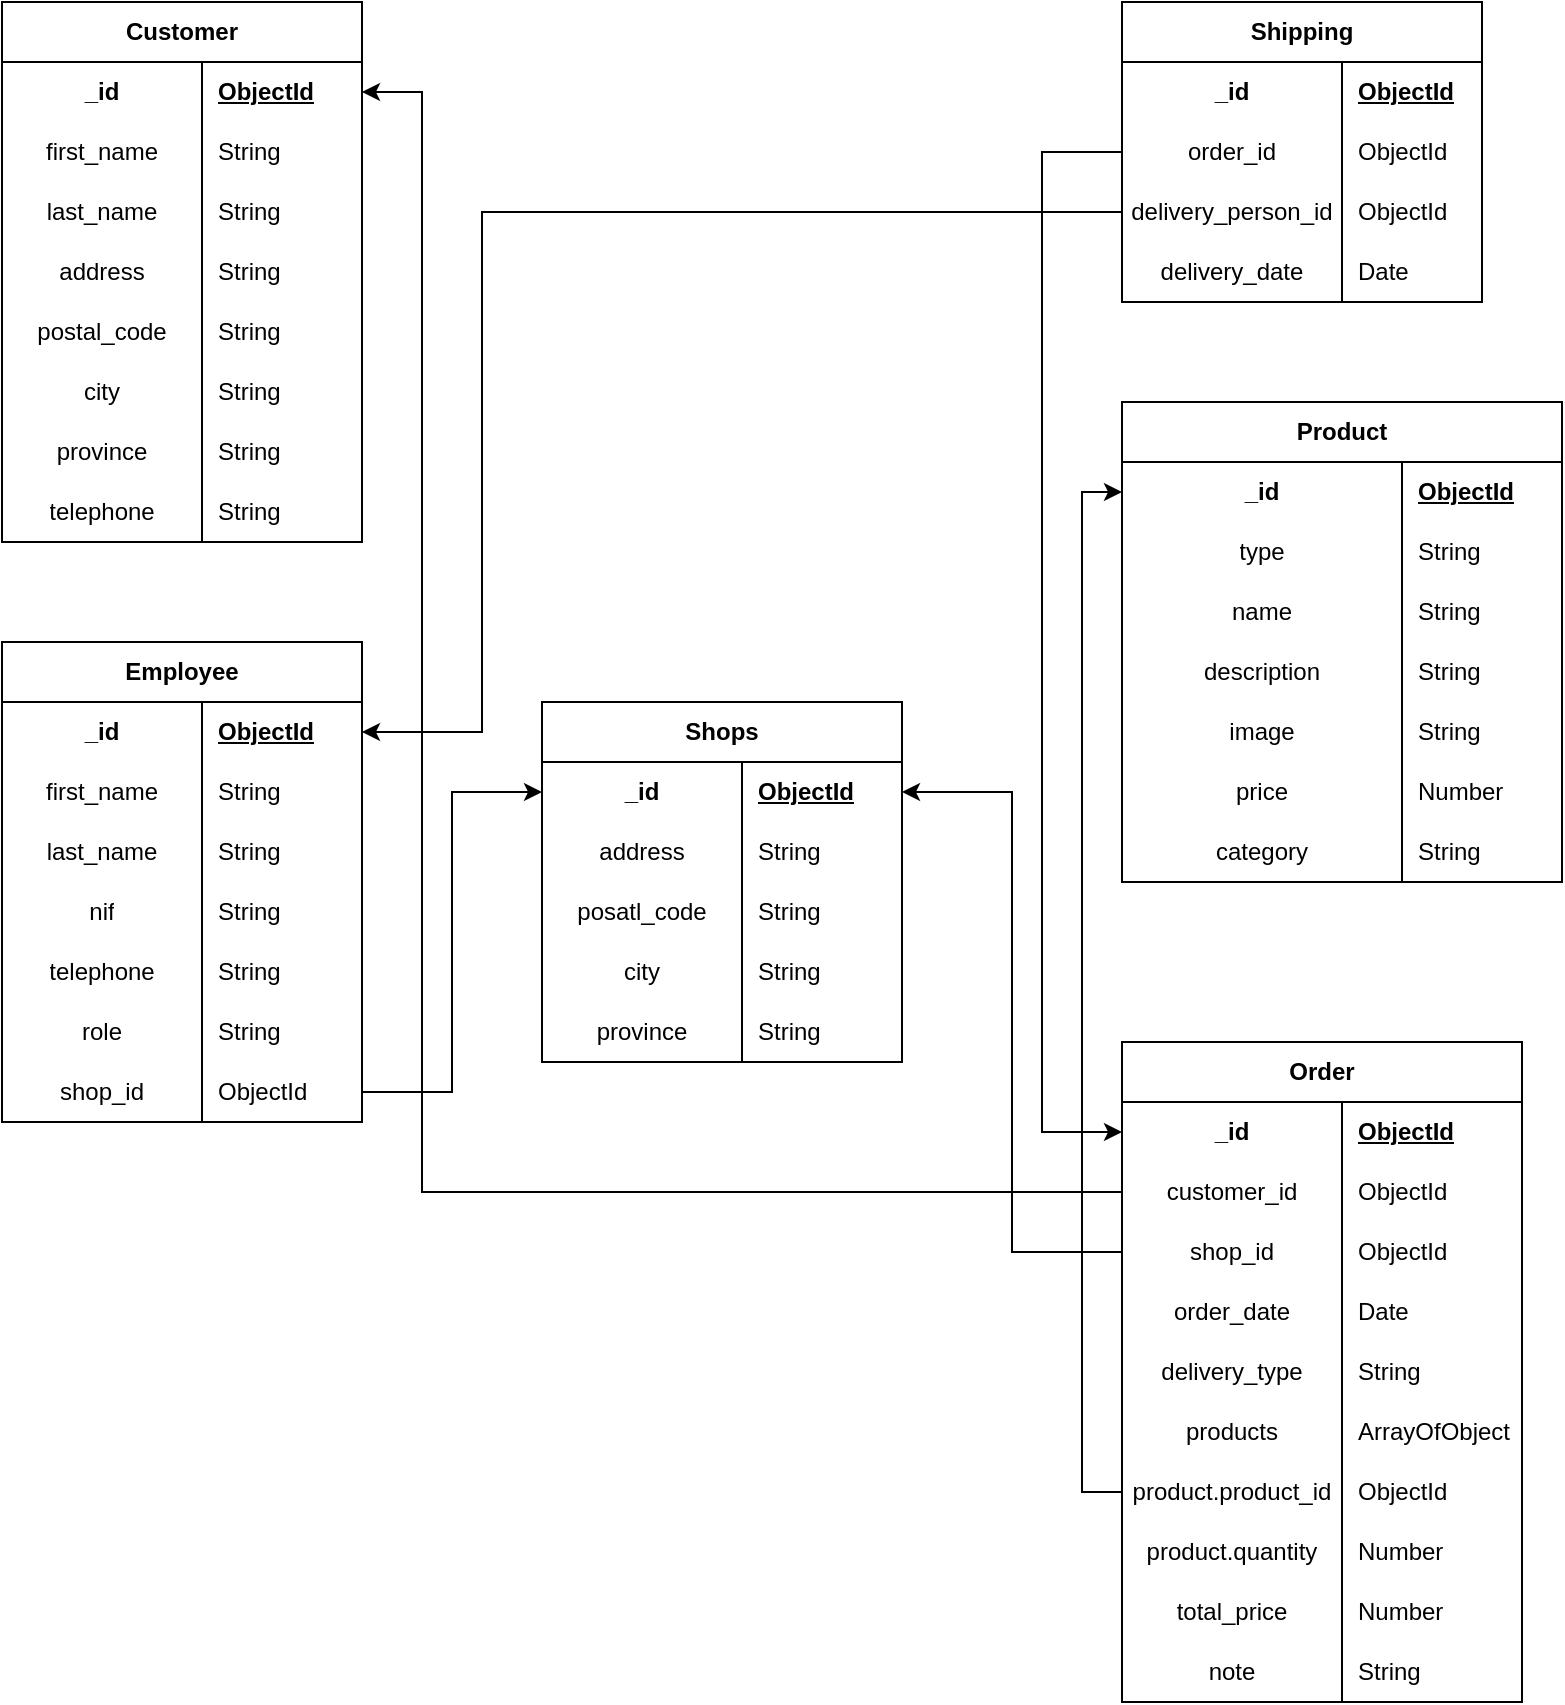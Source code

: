 <mxfile version="24.2.5" type="device">
  <diagram id="R2lEEEUBdFMjLlhIrx00" name="Page-1">
    <mxGraphModel dx="1000" dy="599" grid="1" gridSize="10" guides="1" tooltips="1" connect="1" arrows="1" fold="1" page="1" pageScale="1" pageWidth="850" pageHeight="1100" math="0" shadow="0" extFonts="Permanent Marker^https://fonts.googleapis.com/css?family=Permanent+Marker">
      <root>
        <mxCell id="0" />
        <mxCell id="1" parent="0" />
        <mxCell id="Iq9VwaqRElZVBp6tzbFQ-26" value="Customer" style="shape=table;startSize=30;container=1;collapsible=1;childLayout=tableLayout;fixedRows=1;rowLines=0;fontStyle=1;align=center;resizeLast=1;whiteSpace=wrap;" vertex="1" parent="1">
          <mxGeometry x="40" y="80" width="180" height="270" as="geometry" />
        </mxCell>
        <mxCell id="Iq9VwaqRElZVBp6tzbFQ-27" value="" style="shape=tableRow;horizontal=0;startSize=0;swimlaneHead=0;swimlaneBody=0;fillColor=none;collapsible=0;dropTarget=0;points=[[0,0.5],[1,0.5]];portConstraint=eastwest;top=0;left=0;right=0;bottom=0;html=1;" vertex="1" parent="Iq9VwaqRElZVBp6tzbFQ-26">
          <mxGeometry y="30" width="180" height="30" as="geometry" />
        </mxCell>
        <mxCell id="Iq9VwaqRElZVBp6tzbFQ-28" value="_id" style="shape=partialRectangle;connectable=0;fillColor=none;top=0;left=0;bottom=0;right=0;fontStyle=1;overflow=hidden;html=1;whiteSpace=wrap;" vertex="1" parent="Iq9VwaqRElZVBp6tzbFQ-27">
          <mxGeometry width="100" height="30" as="geometry">
            <mxRectangle width="100" height="30" as="alternateBounds" />
          </mxGeometry>
        </mxCell>
        <mxCell id="Iq9VwaqRElZVBp6tzbFQ-29" value="ObjectId" style="shape=partialRectangle;connectable=0;fillColor=none;top=0;left=0;bottom=0;right=0;align=left;spacingLeft=6;fontStyle=5;overflow=hidden;html=1;whiteSpace=wrap;" vertex="1" parent="Iq9VwaqRElZVBp6tzbFQ-27">
          <mxGeometry x="100" width="80" height="30" as="geometry">
            <mxRectangle width="80" height="30" as="alternateBounds" />
          </mxGeometry>
        </mxCell>
        <mxCell id="Iq9VwaqRElZVBp6tzbFQ-30" value="" style="shape=tableRow;horizontal=0;startSize=0;swimlaneHead=0;swimlaneBody=0;fillColor=none;collapsible=0;dropTarget=0;points=[[0,0.5],[1,0.5]];portConstraint=eastwest;top=0;left=0;right=0;bottom=0;html=1;" vertex="1" parent="Iq9VwaqRElZVBp6tzbFQ-26">
          <mxGeometry y="60" width="180" height="30" as="geometry" />
        </mxCell>
        <mxCell id="Iq9VwaqRElZVBp6tzbFQ-31" value="first_name" style="shape=partialRectangle;connectable=0;fillColor=none;top=0;left=0;bottom=0;right=0;editable=1;overflow=hidden;html=1;whiteSpace=wrap;" vertex="1" parent="Iq9VwaqRElZVBp6tzbFQ-30">
          <mxGeometry width="100" height="30" as="geometry">
            <mxRectangle width="100" height="30" as="alternateBounds" />
          </mxGeometry>
        </mxCell>
        <mxCell id="Iq9VwaqRElZVBp6tzbFQ-32" value="String" style="shape=partialRectangle;connectable=0;fillColor=none;top=0;left=0;bottom=0;right=0;align=left;spacingLeft=6;overflow=hidden;html=1;whiteSpace=wrap;" vertex="1" parent="Iq9VwaqRElZVBp6tzbFQ-30">
          <mxGeometry x="100" width="80" height="30" as="geometry">
            <mxRectangle width="80" height="30" as="alternateBounds" />
          </mxGeometry>
        </mxCell>
        <mxCell id="Iq9VwaqRElZVBp6tzbFQ-166" value="" style="shape=tableRow;horizontal=0;startSize=0;swimlaneHead=0;swimlaneBody=0;fillColor=none;collapsible=0;dropTarget=0;points=[[0,0.5],[1,0.5]];portConstraint=eastwest;top=0;left=0;right=0;bottom=0;" vertex="1" parent="Iq9VwaqRElZVBp6tzbFQ-26">
          <mxGeometry y="90" width="180" height="30" as="geometry" />
        </mxCell>
        <mxCell id="Iq9VwaqRElZVBp6tzbFQ-167" value="last_name" style="shape=partialRectangle;connectable=0;fillColor=none;top=0;left=0;bottom=0;right=0;fontStyle=0;overflow=hidden;whiteSpace=wrap;html=1;" vertex="1" parent="Iq9VwaqRElZVBp6tzbFQ-166">
          <mxGeometry width="100" height="30" as="geometry">
            <mxRectangle width="100" height="30" as="alternateBounds" />
          </mxGeometry>
        </mxCell>
        <mxCell id="Iq9VwaqRElZVBp6tzbFQ-168" value="String" style="shape=partialRectangle;connectable=0;fillColor=none;top=0;left=0;bottom=0;right=0;align=left;spacingLeft=6;fontStyle=0;overflow=hidden;whiteSpace=wrap;html=1;" vertex="1" parent="Iq9VwaqRElZVBp6tzbFQ-166">
          <mxGeometry x="100" width="80" height="30" as="geometry">
            <mxRectangle width="80" height="30" as="alternateBounds" />
          </mxGeometry>
        </mxCell>
        <mxCell id="Iq9VwaqRElZVBp6tzbFQ-33" value="" style="shape=tableRow;horizontal=0;startSize=0;swimlaneHead=0;swimlaneBody=0;fillColor=none;collapsible=0;dropTarget=0;points=[[0,0.5],[1,0.5]];portConstraint=eastwest;top=0;left=0;right=0;bottom=0;html=1;" vertex="1" parent="Iq9VwaqRElZVBp6tzbFQ-26">
          <mxGeometry y="120" width="180" height="30" as="geometry" />
        </mxCell>
        <mxCell id="Iq9VwaqRElZVBp6tzbFQ-34" value="address" style="shape=partialRectangle;connectable=0;fillColor=none;top=0;left=0;bottom=0;right=0;editable=1;overflow=hidden;html=1;whiteSpace=wrap;" vertex="1" parent="Iq9VwaqRElZVBp6tzbFQ-33">
          <mxGeometry width="100" height="30" as="geometry">
            <mxRectangle width="100" height="30" as="alternateBounds" />
          </mxGeometry>
        </mxCell>
        <mxCell id="Iq9VwaqRElZVBp6tzbFQ-35" value="String" style="shape=partialRectangle;connectable=0;fillColor=none;top=0;left=0;bottom=0;right=0;align=left;spacingLeft=6;overflow=hidden;html=1;whiteSpace=wrap;" vertex="1" parent="Iq9VwaqRElZVBp6tzbFQ-33">
          <mxGeometry x="100" width="80" height="30" as="geometry">
            <mxRectangle width="80" height="30" as="alternateBounds" />
          </mxGeometry>
        </mxCell>
        <mxCell id="Iq9VwaqRElZVBp6tzbFQ-169" value="" style="shape=tableRow;horizontal=0;startSize=0;swimlaneHead=0;swimlaneBody=0;fillColor=none;collapsible=0;dropTarget=0;points=[[0,0.5],[1,0.5]];portConstraint=eastwest;top=0;left=0;right=0;bottom=0;" vertex="1" parent="Iq9VwaqRElZVBp6tzbFQ-26">
          <mxGeometry y="150" width="180" height="30" as="geometry" />
        </mxCell>
        <mxCell id="Iq9VwaqRElZVBp6tzbFQ-170" value="postal_code" style="shape=partialRectangle;connectable=0;fillColor=none;top=0;left=0;bottom=0;right=0;fontStyle=0;overflow=hidden;whiteSpace=wrap;html=1;" vertex="1" parent="Iq9VwaqRElZVBp6tzbFQ-169">
          <mxGeometry width="100" height="30" as="geometry">
            <mxRectangle width="100" height="30" as="alternateBounds" />
          </mxGeometry>
        </mxCell>
        <mxCell id="Iq9VwaqRElZVBp6tzbFQ-171" value="String" style="shape=partialRectangle;connectable=0;fillColor=none;top=0;left=0;bottom=0;right=0;align=left;spacingLeft=6;fontStyle=0;overflow=hidden;whiteSpace=wrap;html=1;" vertex="1" parent="Iq9VwaqRElZVBp6tzbFQ-169">
          <mxGeometry x="100" width="80" height="30" as="geometry">
            <mxRectangle width="80" height="30" as="alternateBounds" />
          </mxGeometry>
        </mxCell>
        <mxCell id="Iq9VwaqRElZVBp6tzbFQ-39" value="" style="shape=tableRow;horizontal=0;startSize=0;swimlaneHead=0;swimlaneBody=0;fillColor=none;collapsible=0;dropTarget=0;points=[[0,0.5],[1,0.5]];portConstraint=eastwest;top=0;left=0;right=0;bottom=0;" vertex="1" parent="Iq9VwaqRElZVBp6tzbFQ-26">
          <mxGeometry y="180" width="180" height="30" as="geometry" />
        </mxCell>
        <mxCell id="Iq9VwaqRElZVBp6tzbFQ-40" value="city" style="shape=partialRectangle;connectable=0;fillColor=none;top=0;left=0;bottom=0;right=0;fontStyle=0;overflow=hidden;whiteSpace=wrap;html=1;" vertex="1" parent="Iq9VwaqRElZVBp6tzbFQ-39">
          <mxGeometry width="100" height="30" as="geometry">
            <mxRectangle width="100" height="30" as="alternateBounds" />
          </mxGeometry>
        </mxCell>
        <mxCell id="Iq9VwaqRElZVBp6tzbFQ-41" value="String" style="shape=partialRectangle;connectable=0;fillColor=none;top=0;left=0;bottom=0;right=0;align=left;spacingLeft=6;fontStyle=0;overflow=hidden;whiteSpace=wrap;html=1;" vertex="1" parent="Iq9VwaqRElZVBp6tzbFQ-39">
          <mxGeometry x="100" width="80" height="30" as="geometry">
            <mxRectangle width="80" height="30" as="alternateBounds" />
          </mxGeometry>
        </mxCell>
        <mxCell id="Iq9VwaqRElZVBp6tzbFQ-42" value="" style="shape=tableRow;horizontal=0;startSize=0;swimlaneHead=0;swimlaneBody=0;fillColor=none;collapsible=0;dropTarget=0;points=[[0,0.5],[1,0.5]];portConstraint=eastwest;top=0;left=0;right=0;bottom=0;" vertex="1" parent="Iq9VwaqRElZVBp6tzbFQ-26">
          <mxGeometry y="210" width="180" height="30" as="geometry" />
        </mxCell>
        <mxCell id="Iq9VwaqRElZVBp6tzbFQ-43" value="province" style="shape=partialRectangle;connectable=0;fillColor=none;top=0;left=0;bottom=0;right=0;fontStyle=0;overflow=hidden;whiteSpace=wrap;" vertex="1" parent="Iq9VwaqRElZVBp6tzbFQ-42">
          <mxGeometry width="100" height="30" as="geometry">
            <mxRectangle width="100" height="30" as="alternateBounds" />
          </mxGeometry>
        </mxCell>
        <mxCell id="Iq9VwaqRElZVBp6tzbFQ-44" value="String" style="shape=partialRectangle;connectable=0;fillColor=none;top=0;left=0;bottom=0;right=0;align=left;spacingLeft=6;fontStyle=0;overflow=hidden;whiteSpace=wrap;html=1;" vertex="1" parent="Iq9VwaqRElZVBp6tzbFQ-42">
          <mxGeometry x="100" width="80" height="30" as="geometry">
            <mxRectangle width="80" height="30" as="alternateBounds" />
          </mxGeometry>
        </mxCell>
        <mxCell id="Iq9VwaqRElZVBp6tzbFQ-36" value="" style="shape=tableRow;horizontal=0;startSize=0;swimlaneHead=0;swimlaneBody=0;fillColor=none;collapsible=0;dropTarget=0;points=[[0,0.5],[1,0.5]];portConstraint=eastwest;top=0;left=0;right=0;bottom=0;" vertex="1" parent="Iq9VwaqRElZVBp6tzbFQ-26">
          <mxGeometry y="240" width="180" height="30" as="geometry" />
        </mxCell>
        <mxCell id="Iq9VwaqRElZVBp6tzbFQ-37" value="telephone" style="shape=partialRectangle;connectable=0;fillColor=none;top=0;left=0;bottom=0;right=0;fontStyle=0;overflow=hidden;whiteSpace=wrap;html=1;" vertex="1" parent="Iq9VwaqRElZVBp6tzbFQ-36">
          <mxGeometry width="100" height="30" as="geometry">
            <mxRectangle width="100" height="30" as="alternateBounds" />
          </mxGeometry>
        </mxCell>
        <mxCell id="Iq9VwaqRElZVBp6tzbFQ-38" value="String" style="shape=partialRectangle;connectable=0;fillColor=none;top=0;left=0;bottom=0;right=0;align=left;spacingLeft=6;fontStyle=0;overflow=hidden;whiteSpace=wrap;html=1;" vertex="1" parent="Iq9VwaqRElZVBp6tzbFQ-36">
          <mxGeometry x="100" width="80" height="30" as="geometry">
            <mxRectangle width="80" height="30" as="alternateBounds" />
          </mxGeometry>
        </mxCell>
        <mxCell id="Iq9VwaqRElZVBp6tzbFQ-69" value="Product" style="shape=table;startSize=30;container=1;collapsible=1;childLayout=tableLayout;fixedRows=1;rowLines=0;fontStyle=1;align=center;resizeLast=1;whiteSpace=wrap;" vertex="1" parent="1">
          <mxGeometry x="600" y="280" width="220" height="240" as="geometry" />
        </mxCell>
        <mxCell id="Iq9VwaqRElZVBp6tzbFQ-70" value="" style="shape=tableRow;horizontal=0;startSize=0;swimlaneHead=0;swimlaneBody=0;fillColor=none;collapsible=0;dropTarget=0;points=[[0,0.5],[1,0.5]];portConstraint=eastwest;top=0;left=0;right=0;bottom=0;html=1;" vertex="1" parent="Iq9VwaqRElZVBp6tzbFQ-69">
          <mxGeometry y="30" width="220" height="30" as="geometry" />
        </mxCell>
        <mxCell id="Iq9VwaqRElZVBp6tzbFQ-71" value="_id" style="shape=partialRectangle;connectable=0;fillColor=none;top=0;left=0;bottom=0;right=0;fontStyle=1;overflow=hidden;html=1;whiteSpace=wrap;" vertex="1" parent="Iq9VwaqRElZVBp6tzbFQ-70">
          <mxGeometry width="140" height="30" as="geometry">
            <mxRectangle width="140" height="30" as="alternateBounds" />
          </mxGeometry>
        </mxCell>
        <mxCell id="Iq9VwaqRElZVBp6tzbFQ-72" value="ObjectId" style="shape=partialRectangle;connectable=0;fillColor=none;top=0;left=0;bottom=0;right=0;align=left;spacingLeft=6;fontStyle=5;overflow=hidden;html=1;whiteSpace=wrap;" vertex="1" parent="Iq9VwaqRElZVBp6tzbFQ-70">
          <mxGeometry x="140" width="80" height="30" as="geometry">
            <mxRectangle width="80" height="30" as="alternateBounds" />
          </mxGeometry>
        </mxCell>
        <mxCell id="Iq9VwaqRElZVBp6tzbFQ-73" value="" style="shape=tableRow;horizontal=0;startSize=0;swimlaneHead=0;swimlaneBody=0;fillColor=none;collapsible=0;dropTarget=0;points=[[0,0.5],[1,0.5]];portConstraint=eastwest;top=0;left=0;right=0;bottom=0;html=1;" vertex="1" parent="Iq9VwaqRElZVBp6tzbFQ-69">
          <mxGeometry y="60" width="220" height="30" as="geometry" />
        </mxCell>
        <mxCell id="Iq9VwaqRElZVBp6tzbFQ-74" value="type" style="shape=partialRectangle;connectable=0;fillColor=none;top=0;left=0;bottom=0;right=0;editable=1;overflow=hidden;html=1;whiteSpace=wrap;" vertex="1" parent="Iq9VwaqRElZVBp6tzbFQ-73">
          <mxGeometry width="140" height="30" as="geometry">
            <mxRectangle width="140" height="30" as="alternateBounds" />
          </mxGeometry>
        </mxCell>
        <mxCell id="Iq9VwaqRElZVBp6tzbFQ-75" value="String" style="shape=partialRectangle;connectable=0;fillColor=none;top=0;left=0;bottom=0;right=0;align=left;spacingLeft=6;overflow=hidden;html=1;whiteSpace=wrap;" vertex="1" parent="Iq9VwaqRElZVBp6tzbFQ-73">
          <mxGeometry x="140" width="80" height="30" as="geometry">
            <mxRectangle width="80" height="30" as="alternateBounds" />
          </mxGeometry>
        </mxCell>
        <mxCell id="Iq9VwaqRElZVBp6tzbFQ-153" value="" style="shape=tableRow;horizontal=0;startSize=0;swimlaneHead=0;swimlaneBody=0;fillColor=none;collapsible=0;dropTarget=0;points=[[0,0.5],[1,0.5]];portConstraint=eastwest;top=0;left=0;right=0;bottom=0;" vertex="1" parent="Iq9VwaqRElZVBp6tzbFQ-69">
          <mxGeometry y="90" width="220" height="30" as="geometry" />
        </mxCell>
        <mxCell id="Iq9VwaqRElZVBp6tzbFQ-154" value="name" style="shape=partialRectangle;connectable=0;fillColor=none;top=0;left=0;bottom=0;right=0;fontStyle=0;overflow=hidden;whiteSpace=wrap;html=1;" vertex="1" parent="Iq9VwaqRElZVBp6tzbFQ-153">
          <mxGeometry width="140" height="30" as="geometry">
            <mxRectangle width="140" height="30" as="alternateBounds" />
          </mxGeometry>
        </mxCell>
        <mxCell id="Iq9VwaqRElZVBp6tzbFQ-155" value="String" style="shape=partialRectangle;connectable=0;fillColor=none;top=0;left=0;bottom=0;right=0;align=left;spacingLeft=6;fontStyle=0;overflow=hidden;whiteSpace=wrap;html=1;" vertex="1" parent="Iq9VwaqRElZVBp6tzbFQ-153">
          <mxGeometry x="140" width="80" height="30" as="geometry">
            <mxRectangle width="80" height="30" as="alternateBounds" />
          </mxGeometry>
        </mxCell>
        <mxCell id="Iq9VwaqRElZVBp6tzbFQ-76" value="" style="shape=tableRow;horizontal=0;startSize=0;swimlaneHead=0;swimlaneBody=0;fillColor=none;collapsible=0;dropTarget=0;points=[[0,0.5],[1,0.5]];portConstraint=eastwest;top=0;left=0;right=0;bottom=0;html=1;" vertex="1" parent="Iq9VwaqRElZVBp6tzbFQ-69">
          <mxGeometry y="120" width="220" height="30" as="geometry" />
        </mxCell>
        <mxCell id="Iq9VwaqRElZVBp6tzbFQ-77" value="description" style="shape=partialRectangle;connectable=0;fillColor=none;top=0;left=0;bottom=0;right=0;editable=1;overflow=hidden;html=1;whiteSpace=wrap;" vertex="1" parent="Iq9VwaqRElZVBp6tzbFQ-76">
          <mxGeometry width="140" height="30" as="geometry">
            <mxRectangle width="140" height="30" as="alternateBounds" />
          </mxGeometry>
        </mxCell>
        <mxCell id="Iq9VwaqRElZVBp6tzbFQ-78" value="String" style="shape=partialRectangle;connectable=0;fillColor=none;top=0;left=0;bottom=0;right=0;align=left;spacingLeft=6;overflow=hidden;html=1;whiteSpace=wrap;" vertex="1" parent="Iq9VwaqRElZVBp6tzbFQ-76">
          <mxGeometry x="140" width="80" height="30" as="geometry">
            <mxRectangle width="80" height="30" as="alternateBounds" />
          </mxGeometry>
        </mxCell>
        <mxCell id="Iq9VwaqRElZVBp6tzbFQ-79" value="" style="shape=tableRow;horizontal=0;startSize=0;swimlaneHead=0;swimlaneBody=0;fillColor=none;collapsible=0;dropTarget=0;points=[[0,0.5],[1,0.5]];portConstraint=eastwest;top=0;left=0;right=0;bottom=0;" vertex="1" parent="Iq9VwaqRElZVBp6tzbFQ-69">
          <mxGeometry y="150" width="220" height="30" as="geometry" />
        </mxCell>
        <mxCell id="Iq9VwaqRElZVBp6tzbFQ-80" value="image" style="shape=partialRectangle;connectable=0;fillColor=none;top=0;left=0;bottom=0;right=0;fontStyle=0;overflow=hidden;whiteSpace=wrap;html=1;" vertex="1" parent="Iq9VwaqRElZVBp6tzbFQ-79">
          <mxGeometry width="140" height="30" as="geometry">
            <mxRectangle width="140" height="30" as="alternateBounds" />
          </mxGeometry>
        </mxCell>
        <mxCell id="Iq9VwaqRElZVBp6tzbFQ-81" value="String" style="shape=partialRectangle;connectable=0;fillColor=none;top=0;left=0;bottom=0;right=0;align=left;spacingLeft=6;fontStyle=0;overflow=hidden;whiteSpace=wrap;html=1;" vertex="1" parent="Iq9VwaqRElZVBp6tzbFQ-79">
          <mxGeometry x="140" width="80" height="30" as="geometry">
            <mxRectangle width="80" height="30" as="alternateBounds" />
          </mxGeometry>
        </mxCell>
        <mxCell id="Iq9VwaqRElZVBp6tzbFQ-91" value="" style="shape=tableRow;horizontal=0;startSize=0;swimlaneHead=0;swimlaneBody=0;fillColor=none;collapsible=0;dropTarget=0;points=[[0,0.5],[1,0.5]];portConstraint=eastwest;top=0;left=0;right=0;bottom=0;" vertex="1" parent="Iq9VwaqRElZVBp6tzbFQ-69">
          <mxGeometry y="180" width="220" height="30" as="geometry" />
        </mxCell>
        <mxCell id="Iq9VwaqRElZVBp6tzbFQ-92" value="price" style="shape=partialRectangle;connectable=0;fillColor=none;top=0;left=0;bottom=0;right=0;fontStyle=0;overflow=hidden;whiteSpace=wrap;html=1;" vertex="1" parent="Iq9VwaqRElZVBp6tzbFQ-91">
          <mxGeometry width="140" height="30" as="geometry">
            <mxRectangle width="140" height="30" as="alternateBounds" />
          </mxGeometry>
        </mxCell>
        <mxCell id="Iq9VwaqRElZVBp6tzbFQ-93" value="Number" style="shape=partialRectangle;connectable=0;fillColor=none;top=0;left=0;bottom=0;right=0;align=left;spacingLeft=6;fontStyle=0;overflow=hidden;whiteSpace=wrap;html=1;" vertex="1" parent="Iq9VwaqRElZVBp6tzbFQ-91">
          <mxGeometry x="140" width="80" height="30" as="geometry">
            <mxRectangle width="80" height="30" as="alternateBounds" />
          </mxGeometry>
        </mxCell>
        <mxCell id="Iq9VwaqRElZVBp6tzbFQ-88" value="" style="shape=tableRow;horizontal=0;startSize=0;swimlaneHead=0;swimlaneBody=0;fillColor=none;collapsible=0;dropTarget=0;points=[[0,0.5],[1,0.5]];portConstraint=eastwest;top=0;left=0;right=0;bottom=0;" vertex="1" parent="Iq9VwaqRElZVBp6tzbFQ-69">
          <mxGeometry y="210" width="220" height="30" as="geometry" />
        </mxCell>
        <mxCell id="Iq9VwaqRElZVBp6tzbFQ-89" value="category" style="shape=partialRectangle;connectable=0;fillColor=none;top=0;left=0;bottom=0;right=0;fontStyle=0;overflow=hidden;whiteSpace=wrap;html=1;" vertex="1" parent="Iq9VwaqRElZVBp6tzbFQ-88">
          <mxGeometry width="140" height="30" as="geometry">
            <mxRectangle width="140" height="30" as="alternateBounds" />
          </mxGeometry>
        </mxCell>
        <mxCell id="Iq9VwaqRElZVBp6tzbFQ-90" value="String" style="shape=partialRectangle;connectable=0;fillColor=none;top=0;left=0;bottom=0;right=0;align=left;spacingLeft=6;fontStyle=0;overflow=hidden;whiteSpace=wrap;html=1;" vertex="1" parent="Iq9VwaqRElZVBp6tzbFQ-88">
          <mxGeometry x="140" width="80" height="30" as="geometry">
            <mxRectangle width="80" height="30" as="alternateBounds" />
          </mxGeometry>
        </mxCell>
        <mxCell id="Iq9VwaqRElZVBp6tzbFQ-109" value="Order" style="shape=table;startSize=30;container=1;collapsible=1;childLayout=tableLayout;fixedRows=1;rowLines=0;fontStyle=1;align=center;resizeLast=1;whiteSpace=wrap;" vertex="1" parent="1">
          <mxGeometry x="600" y="600" width="200" height="330" as="geometry" />
        </mxCell>
        <mxCell id="Iq9VwaqRElZVBp6tzbFQ-110" value="" style="shape=tableRow;horizontal=0;startSize=0;swimlaneHead=0;swimlaneBody=0;fillColor=none;collapsible=0;dropTarget=0;points=[[0,0.5],[1,0.5]];portConstraint=eastwest;top=0;left=0;right=0;bottom=0;html=1;" vertex="1" parent="Iq9VwaqRElZVBp6tzbFQ-109">
          <mxGeometry y="30" width="200" height="30" as="geometry" />
        </mxCell>
        <mxCell id="Iq9VwaqRElZVBp6tzbFQ-111" value="_id" style="shape=partialRectangle;connectable=0;fillColor=none;top=0;left=0;bottom=0;right=0;fontStyle=1;overflow=hidden;html=1;whiteSpace=wrap;" vertex="1" parent="Iq9VwaqRElZVBp6tzbFQ-110">
          <mxGeometry width="110" height="30" as="geometry">
            <mxRectangle width="110" height="30" as="alternateBounds" />
          </mxGeometry>
        </mxCell>
        <mxCell id="Iq9VwaqRElZVBp6tzbFQ-112" value="ObjectId" style="shape=partialRectangle;connectable=0;fillColor=none;top=0;left=0;bottom=0;right=0;align=left;spacingLeft=6;fontStyle=5;overflow=hidden;html=1;whiteSpace=wrap;" vertex="1" parent="Iq9VwaqRElZVBp6tzbFQ-110">
          <mxGeometry x="110" width="90" height="30" as="geometry">
            <mxRectangle width="90" height="30" as="alternateBounds" />
          </mxGeometry>
        </mxCell>
        <mxCell id="Iq9VwaqRElZVBp6tzbFQ-113" value="" style="shape=tableRow;horizontal=0;startSize=0;swimlaneHead=0;swimlaneBody=0;fillColor=none;collapsible=0;dropTarget=0;points=[[0,0.5],[1,0.5]];portConstraint=eastwest;top=0;left=0;right=0;bottom=0;html=1;" vertex="1" parent="Iq9VwaqRElZVBp6tzbFQ-109">
          <mxGeometry y="60" width="200" height="30" as="geometry" />
        </mxCell>
        <mxCell id="Iq9VwaqRElZVBp6tzbFQ-114" value="customer_id" style="shape=partialRectangle;connectable=0;fillColor=none;top=0;left=0;bottom=0;right=0;editable=1;overflow=hidden;html=1;whiteSpace=wrap;" vertex="1" parent="Iq9VwaqRElZVBp6tzbFQ-113">
          <mxGeometry width="110" height="30" as="geometry">
            <mxRectangle width="110" height="30" as="alternateBounds" />
          </mxGeometry>
        </mxCell>
        <mxCell id="Iq9VwaqRElZVBp6tzbFQ-115" value="ObjectId" style="shape=partialRectangle;connectable=0;fillColor=none;top=0;left=0;bottom=0;right=0;align=left;spacingLeft=6;overflow=hidden;html=1;whiteSpace=wrap;" vertex="1" parent="Iq9VwaqRElZVBp6tzbFQ-113">
          <mxGeometry x="110" width="90" height="30" as="geometry">
            <mxRectangle width="90" height="30" as="alternateBounds" />
          </mxGeometry>
        </mxCell>
        <mxCell id="Iq9VwaqRElZVBp6tzbFQ-116" value="" style="shape=tableRow;horizontal=0;startSize=0;swimlaneHead=0;swimlaneBody=0;fillColor=none;collapsible=0;dropTarget=0;points=[[0,0.5],[1,0.5]];portConstraint=eastwest;top=0;left=0;right=0;bottom=0;html=1;" vertex="1" parent="Iq9VwaqRElZVBp6tzbFQ-109">
          <mxGeometry y="90" width="200" height="30" as="geometry" />
        </mxCell>
        <mxCell id="Iq9VwaqRElZVBp6tzbFQ-117" value="shop_id" style="shape=partialRectangle;connectable=0;fillColor=none;top=0;left=0;bottom=0;right=0;editable=1;overflow=hidden;html=1;whiteSpace=wrap;" vertex="1" parent="Iq9VwaqRElZVBp6tzbFQ-116">
          <mxGeometry width="110" height="30" as="geometry">
            <mxRectangle width="110" height="30" as="alternateBounds" />
          </mxGeometry>
        </mxCell>
        <mxCell id="Iq9VwaqRElZVBp6tzbFQ-118" value="ObjectId" style="shape=partialRectangle;connectable=0;fillColor=none;top=0;left=0;bottom=0;right=0;align=left;spacingLeft=6;overflow=hidden;html=1;whiteSpace=wrap;" vertex="1" parent="Iq9VwaqRElZVBp6tzbFQ-116">
          <mxGeometry x="110" width="90" height="30" as="geometry">
            <mxRectangle width="90" height="30" as="alternateBounds" />
          </mxGeometry>
        </mxCell>
        <mxCell id="Iq9VwaqRElZVBp6tzbFQ-119" value="" style="shape=tableRow;horizontal=0;startSize=0;swimlaneHead=0;swimlaneBody=0;fillColor=none;collapsible=0;dropTarget=0;points=[[0,0.5],[1,0.5]];portConstraint=eastwest;top=0;left=0;right=0;bottom=0;" vertex="1" parent="Iq9VwaqRElZVBp6tzbFQ-109">
          <mxGeometry y="120" width="200" height="30" as="geometry" />
        </mxCell>
        <mxCell id="Iq9VwaqRElZVBp6tzbFQ-120" value="order_date" style="shape=partialRectangle;connectable=0;fillColor=none;top=0;left=0;bottom=0;right=0;fontStyle=0;overflow=hidden;whiteSpace=wrap;html=1;" vertex="1" parent="Iq9VwaqRElZVBp6tzbFQ-119">
          <mxGeometry width="110" height="30" as="geometry">
            <mxRectangle width="110" height="30" as="alternateBounds" />
          </mxGeometry>
        </mxCell>
        <mxCell id="Iq9VwaqRElZVBp6tzbFQ-121" value="Date" style="shape=partialRectangle;connectable=0;fillColor=none;top=0;left=0;bottom=0;right=0;align=left;spacingLeft=6;fontStyle=0;overflow=hidden;whiteSpace=wrap;html=1;" vertex="1" parent="Iq9VwaqRElZVBp6tzbFQ-119">
          <mxGeometry x="110" width="90" height="30" as="geometry">
            <mxRectangle width="90" height="30" as="alternateBounds" />
          </mxGeometry>
        </mxCell>
        <mxCell id="Iq9VwaqRElZVBp6tzbFQ-122" value="" style="shape=tableRow;horizontal=0;startSize=0;swimlaneHead=0;swimlaneBody=0;fillColor=none;collapsible=0;dropTarget=0;points=[[0,0.5],[1,0.5]];portConstraint=eastwest;top=0;left=0;right=0;bottom=0;" vertex="1" parent="Iq9VwaqRElZVBp6tzbFQ-109">
          <mxGeometry y="150" width="200" height="30" as="geometry" />
        </mxCell>
        <mxCell id="Iq9VwaqRElZVBp6tzbFQ-123" value="delivery_type" style="shape=partialRectangle;connectable=0;fillColor=none;top=0;left=0;bottom=0;right=0;fontStyle=0;overflow=hidden;whiteSpace=wrap;html=1;" vertex="1" parent="Iq9VwaqRElZVBp6tzbFQ-122">
          <mxGeometry width="110" height="30" as="geometry">
            <mxRectangle width="110" height="30" as="alternateBounds" />
          </mxGeometry>
        </mxCell>
        <mxCell id="Iq9VwaqRElZVBp6tzbFQ-124" value="String" style="shape=partialRectangle;connectable=0;fillColor=none;top=0;left=0;bottom=0;right=0;align=left;spacingLeft=6;fontStyle=0;overflow=hidden;whiteSpace=wrap;html=1;" vertex="1" parent="Iq9VwaqRElZVBp6tzbFQ-122">
          <mxGeometry x="110" width="90" height="30" as="geometry">
            <mxRectangle width="90" height="30" as="alternateBounds" />
          </mxGeometry>
        </mxCell>
        <mxCell id="Iq9VwaqRElZVBp6tzbFQ-172" value="" style="shape=tableRow;horizontal=0;startSize=0;swimlaneHead=0;swimlaneBody=0;fillColor=none;collapsible=0;dropTarget=0;points=[[0,0.5],[1,0.5]];portConstraint=eastwest;top=0;left=0;right=0;bottom=0;" vertex="1" parent="Iq9VwaqRElZVBp6tzbFQ-109">
          <mxGeometry y="180" width="200" height="30" as="geometry" />
        </mxCell>
        <mxCell id="Iq9VwaqRElZVBp6tzbFQ-173" value="products" style="shape=partialRectangle;connectable=0;fillColor=none;top=0;left=0;bottom=0;right=0;fontStyle=0;overflow=hidden;whiteSpace=wrap;html=1;" vertex="1" parent="Iq9VwaqRElZVBp6tzbFQ-172">
          <mxGeometry width="110" height="30" as="geometry">
            <mxRectangle width="110" height="30" as="alternateBounds" />
          </mxGeometry>
        </mxCell>
        <mxCell id="Iq9VwaqRElZVBp6tzbFQ-174" value="ArrayOfObject" style="shape=partialRectangle;connectable=0;fillColor=none;top=0;left=0;bottom=0;right=0;align=left;spacingLeft=6;fontStyle=0;overflow=hidden;whiteSpace=wrap;html=1;" vertex="1" parent="Iq9VwaqRElZVBp6tzbFQ-172">
          <mxGeometry x="110" width="90" height="30" as="geometry">
            <mxRectangle width="90" height="30" as="alternateBounds" />
          </mxGeometry>
        </mxCell>
        <mxCell id="Iq9VwaqRElZVBp6tzbFQ-175" value="" style="shape=tableRow;horizontal=0;startSize=0;swimlaneHead=0;swimlaneBody=0;fillColor=none;collapsible=0;dropTarget=0;points=[[0,0.5],[1,0.5]];portConstraint=eastwest;top=0;left=0;right=0;bottom=0;" vertex="1" parent="Iq9VwaqRElZVBp6tzbFQ-109">
          <mxGeometry y="210" width="200" height="30" as="geometry" />
        </mxCell>
        <mxCell id="Iq9VwaqRElZVBp6tzbFQ-176" value="product.product_id" style="shape=partialRectangle;connectable=0;fillColor=none;top=0;left=0;bottom=0;right=0;fontStyle=0;overflow=hidden;whiteSpace=wrap;html=1;" vertex="1" parent="Iq9VwaqRElZVBp6tzbFQ-175">
          <mxGeometry width="110" height="30" as="geometry">
            <mxRectangle width="110" height="30" as="alternateBounds" />
          </mxGeometry>
        </mxCell>
        <mxCell id="Iq9VwaqRElZVBp6tzbFQ-177" value="ObjectId" style="shape=partialRectangle;connectable=0;fillColor=none;top=0;left=0;bottom=0;right=0;align=left;spacingLeft=6;fontStyle=0;overflow=hidden;whiteSpace=wrap;html=1;" vertex="1" parent="Iq9VwaqRElZVBp6tzbFQ-175">
          <mxGeometry x="110" width="90" height="30" as="geometry">
            <mxRectangle width="90" height="30" as="alternateBounds" />
          </mxGeometry>
        </mxCell>
        <mxCell id="Iq9VwaqRElZVBp6tzbFQ-178" value="" style="shape=tableRow;horizontal=0;startSize=0;swimlaneHead=0;swimlaneBody=0;fillColor=none;collapsible=0;dropTarget=0;points=[[0,0.5],[1,0.5]];portConstraint=eastwest;top=0;left=0;right=0;bottom=0;" vertex="1" parent="Iq9VwaqRElZVBp6tzbFQ-109">
          <mxGeometry y="240" width="200" height="30" as="geometry" />
        </mxCell>
        <mxCell id="Iq9VwaqRElZVBp6tzbFQ-179" value="product.quantity" style="shape=partialRectangle;connectable=0;fillColor=none;top=0;left=0;bottom=0;right=0;fontStyle=0;overflow=hidden;whiteSpace=wrap;html=1;" vertex="1" parent="Iq9VwaqRElZVBp6tzbFQ-178">
          <mxGeometry width="110" height="30" as="geometry">
            <mxRectangle width="110" height="30" as="alternateBounds" />
          </mxGeometry>
        </mxCell>
        <mxCell id="Iq9VwaqRElZVBp6tzbFQ-180" value="Number" style="shape=partialRectangle;connectable=0;fillColor=none;top=0;left=0;bottom=0;right=0;align=left;spacingLeft=6;fontStyle=0;overflow=hidden;whiteSpace=wrap;html=1;" vertex="1" parent="Iq9VwaqRElZVBp6tzbFQ-178">
          <mxGeometry x="110" width="90" height="30" as="geometry">
            <mxRectangle width="90" height="30" as="alternateBounds" />
          </mxGeometry>
        </mxCell>
        <mxCell id="Iq9VwaqRElZVBp6tzbFQ-181" value="" style="shape=tableRow;horizontal=0;startSize=0;swimlaneHead=0;swimlaneBody=0;fillColor=none;collapsible=0;dropTarget=0;points=[[0,0.5],[1,0.5]];portConstraint=eastwest;top=0;left=0;right=0;bottom=0;" vertex="1" parent="Iq9VwaqRElZVBp6tzbFQ-109">
          <mxGeometry y="270" width="200" height="30" as="geometry" />
        </mxCell>
        <mxCell id="Iq9VwaqRElZVBp6tzbFQ-182" value="total_price" style="shape=partialRectangle;connectable=0;fillColor=none;top=0;left=0;bottom=0;right=0;fontStyle=0;overflow=hidden;whiteSpace=wrap;html=1;" vertex="1" parent="Iq9VwaqRElZVBp6tzbFQ-181">
          <mxGeometry width="110" height="30" as="geometry">
            <mxRectangle width="110" height="30" as="alternateBounds" />
          </mxGeometry>
        </mxCell>
        <mxCell id="Iq9VwaqRElZVBp6tzbFQ-183" value="Number" style="shape=partialRectangle;connectable=0;fillColor=none;top=0;left=0;bottom=0;right=0;align=left;spacingLeft=6;fontStyle=0;overflow=hidden;whiteSpace=wrap;html=1;" vertex="1" parent="Iq9VwaqRElZVBp6tzbFQ-181">
          <mxGeometry x="110" width="90" height="30" as="geometry">
            <mxRectangle width="90" height="30" as="alternateBounds" />
          </mxGeometry>
        </mxCell>
        <mxCell id="Iq9VwaqRElZVBp6tzbFQ-184" value="" style="shape=tableRow;horizontal=0;startSize=0;swimlaneHead=0;swimlaneBody=0;fillColor=none;collapsible=0;dropTarget=0;points=[[0,0.5],[1,0.5]];portConstraint=eastwest;top=0;left=0;right=0;bottom=0;" vertex="1" parent="Iq9VwaqRElZVBp6tzbFQ-109">
          <mxGeometry y="300" width="200" height="30" as="geometry" />
        </mxCell>
        <mxCell id="Iq9VwaqRElZVBp6tzbFQ-185" value="note" style="shape=partialRectangle;connectable=0;fillColor=none;top=0;left=0;bottom=0;right=0;fontStyle=0;overflow=hidden;whiteSpace=wrap;html=1;" vertex="1" parent="Iq9VwaqRElZVBp6tzbFQ-184">
          <mxGeometry width="110" height="30" as="geometry">
            <mxRectangle width="110" height="30" as="alternateBounds" />
          </mxGeometry>
        </mxCell>
        <mxCell id="Iq9VwaqRElZVBp6tzbFQ-186" value="String" style="shape=partialRectangle;connectable=0;fillColor=none;top=0;left=0;bottom=0;right=0;align=left;spacingLeft=6;fontStyle=0;overflow=hidden;whiteSpace=wrap;html=1;" vertex="1" parent="Iq9VwaqRElZVBp6tzbFQ-184">
          <mxGeometry x="110" width="90" height="30" as="geometry">
            <mxRectangle width="90" height="30" as="alternateBounds" />
          </mxGeometry>
        </mxCell>
        <mxCell id="Iq9VwaqRElZVBp6tzbFQ-131" value="Employee" style="shape=table;startSize=30;container=1;collapsible=1;childLayout=tableLayout;fixedRows=1;rowLines=0;fontStyle=1;align=center;resizeLast=1;whiteSpace=wrap;" vertex="1" parent="1">
          <mxGeometry x="40" y="400" width="180" height="240" as="geometry" />
        </mxCell>
        <mxCell id="Iq9VwaqRElZVBp6tzbFQ-132" value="" style="shape=tableRow;horizontal=0;startSize=0;swimlaneHead=0;swimlaneBody=0;fillColor=none;collapsible=0;dropTarget=0;points=[[0,0.5],[1,0.5]];portConstraint=eastwest;top=0;left=0;right=0;bottom=0;html=1;" vertex="1" parent="Iq9VwaqRElZVBp6tzbFQ-131">
          <mxGeometry y="30" width="180" height="30" as="geometry" />
        </mxCell>
        <mxCell id="Iq9VwaqRElZVBp6tzbFQ-133" value="_id" style="shape=partialRectangle;connectable=0;fillColor=none;top=0;left=0;bottom=0;right=0;fontStyle=1;overflow=hidden;html=1;whiteSpace=wrap;" vertex="1" parent="Iq9VwaqRElZVBp6tzbFQ-132">
          <mxGeometry width="100" height="30" as="geometry">
            <mxRectangle width="100" height="30" as="alternateBounds" />
          </mxGeometry>
        </mxCell>
        <mxCell id="Iq9VwaqRElZVBp6tzbFQ-134" value="ObjectId" style="shape=partialRectangle;connectable=0;fillColor=none;top=0;left=0;bottom=0;right=0;align=left;spacingLeft=6;fontStyle=5;overflow=hidden;html=1;whiteSpace=wrap;" vertex="1" parent="Iq9VwaqRElZVBp6tzbFQ-132">
          <mxGeometry x="100" width="80" height="30" as="geometry">
            <mxRectangle width="80" height="30" as="alternateBounds" />
          </mxGeometry>
        </mxCell>
        <mxCell id="Iq9VwaqRElZVBp6tzbFQ-135" value="" style="shape=tableRow;horizontal=0;startSize=0;swimlaneHead=0;swimlaneBody=0;fillColor=none;collapsible=0;dropTarget=0;points=[[0,0.5],[1,0.5]];portConstraint=eastwest;top=0;left=0;right=0;bottom=0;html=1;" vertex="1" parent="Iq9VwaqRElZVBp6tzbFQ-131">
          <mxGeometry y="60" width="180" height="30" as="geometry" />
        </mxCell>
        <mxCell id="Iq9VwaqRElZVBp6tzbFQ-136" value="first_name" style="shape=partialRectangle;connectable=0;fillColor=none;top=0;left=0;bottom=0;right=0;editable=1;overflow=hidden;html=1;whiteSpace=wrap;" vertex="1" parent="Iq9VwaqRElZVBp6tzbFQ-135">
          <mxGeometry width="100" height="30" as="geometry">
            <mxRectangle width="100" height="30" as="alternateBounds" />
          </mxGeometry>
        </mxCell>
        <mxCell id="Iq9VwaqRElZVBp6tzbFQ-137" value="String" style="shape=partialRectangle;connectable=0;fillColor=none;top=0;left=0;bottom=0;right=0;align=left;spacingLeft=6;overflow=hidden;html=1;whiteSpace=wrap;" vertex="1" parent="Iq9VwaqRElZVBp6tzbFQ-135">
          <mxGeometry x="100" width="80" height="30" as="geometry">
            <mxRectangle width="80" height="30" as="alternateBounds" />
          </mxGeometry>
        </mxCell>
        <mxCell id="Iq9VwaqRElZVBp6tzbFQ-138" value="" style="shape=tableRow;horizontal=0;startSize=0;swimlaneHead=0;swimlaneBody=0;fillColor=none;collapsible=0;dropTarget=0;points=[[0,0.5],[1,0.5]];portConstraint=eastwest;top=0;left=0;right=0;bottom=0;html=1;" vertex="1" parent="Iq9VwaqRElZVBp6tzbFQ-131">
          <mxGeometry y="90" width="180" height="30" as="geometry" />
        </mxCell>
        <mxCell id="Iq9VwaqRElZVBp6tzbFQ-139" value="last_name" style="shape=partialRectangle;connectable=0;fillColor=none;top=0;left=0;bottom=0;right=0;editable=1;overflow=hidden;html=1;whiteSpace=wrap;" vertex="1" parent="Iq9VwaqRElZVBp6tzbFQ-138">
          <mxGeometry width="100" height="30" as="geometry">
            <mxRectangle width="100" height="30" as="alternateBounds" />
          </mxGeometry>
        </mxCell>
        <mxCell id="Iq9VwaqRElZVBp6tzbFQ-140" value="String" style="shape=partialRectangle;connectable=0;fillColor=none;top=0;left=0;bottom=0;right=0;align=left;spacingLeft=6;overflow=hidden;html=1;whiteSpace=wrap;" vertex="1" parent="Iq9VwaqRElZVBp6tzbFQ-138">
          <mxGeometry x="100" width="80" height="30" as="geometry">
            <mxRectangle width="80" height="30" as="alternateBounds" />
          </mxGeometry>
        </mxCell>
        <mxCell id="Iq9VwaqRElZVBp6tzbFQ-200" value="" style="shape=tableRow;horizontal=0;startSize=0;swimlaneHead=0;swimlaneBody=0;fillColor=none;collapsible=0;dropTarget=0;points=[[0,0.5],[1,0.5]];portConstraint=eastwest;top=0;left=0;right=0;bottom=0;" vertex="1" parent="Iq9VwaqRElZVBp6tzbFQ-131">
          <mxGeometry y="120" width="180" height="30" as="geometry" />
        </mxCell>
        <mxCell id="Iq9VwaqRElZVBp6tzbFQ-201" value="nif" style="shape=partialRectangle;connectable=0;fillColor=none;top=0;left=0;bottom=0;right=0;fontStyle=0;overflow=hidden;whiteSpace=wrap;html=1;" vertex="1" parent="Iq9VwaqRElZVBp6tzbFQ-200">
          <mxGeometry width="100" height="30" as="geometry">
            <mxRectangle width="100" height="30" as="alternateBounds" />
          </mxGeometry>
        </mxCell>
        <mxCell id="Iq9VwaqRElZVBp6tzbFQ-202" value="String" style="shape=partialRectangle;connectable=0;fillColor=none;top=0;left=0;bottom=0;right=0;align=left;spacingLeft=6;fontStyle=0;overflow=hidden;whiteSpace=wrap;html=1;" vertex="1" parent="Iq9VwaqRElZVBp6tzbFQ-200">
          <mxGeometry x="100" width="80" height="30" as="geometry">
            <mxRectangle width="80" height="30" as="alternateBounds" />
          </mxGeometry>
        </mxCell>
        <mxCell id="Iq9VwaqRElZVBp6tzbFQ-203" value="" style="shape=tableRow;horizontal=0;startSize=0;swimlaneHead=0;swimlaneBody=0;fillColor=none;collapsible=0;dropTarget=0;points=[[0,0.5],[1,0.5]];portConstraint=eastwest;top=0;left=0;right=0;bottom=0;" vertex="1" parent="Iq9VwaqRElZVBp6tzbFQ-131">
          <mxGeometry y="150" width="180" height="30" as="geometry" />
        </mxCell>
        <mxCell id="Iq9VwaqRElZVBp6tzbFQ-204" value="telephone" style="shape=partialRectangle;connectable=0;fillColor=none;top=0;left=0;bottom=0;right=0;fontStyle=0;overflow=hidden;whiteSpace=wrap;html=1;" vertex="1" parent="Iq9VwaqRElZVBp6tzbFQ-203">
          <mxGeometry width="100" height="30" as="geometry">
            <mxRectangle width="100" height="30" as="alternateBounds" />
          </mxGeometry>
        </mxCell>
        <mxCell id="Iq9VwaqRElZVBp6tzbFQ-205" value="String" style="shape=partialRectangle;connectable=0;fillColor=none;top=0;left=0;bottom=0;right=0;align=left;spacingLeft=6;fontStyle=0;overflow=hidden;whiteSpace=wrap;html=1;" vertex="1" parent="Iq9VwaqRElZVBp6tzbFQ-203">
          <mxGeometry x="100" width="80" height="30" as="geometry">
            <mxRectangle width="80" height="30" as="alternateBounds" />
          </mxGeometry>
        </mxCell>
        <mxCell id="Iq9VwaqRElZVBp6tzbFQ-206" value="" style="shape=tableRow;horizontal=0;startSize=0;swimlaneHead=0;swimlaneBody=0;fillColor=none;collapsible=0;dropTarget=0;points=[[0,0.5],[1,0.5]];portConstraint=eastwest;top=0;left=0;right=0;bottom=0;" vertex="1" parent="Iq9VwaqRElZVBp6tzbFQ-131">
          <mxGeometry y="180" width="180" height="30" as="geometry" />
        </mxCell>
        <mxCell id="Iq9VwaqRElZVBp6tzbFQ-207" value="role" style="shape=partialRectangle;connectable=0;fillColor=none;top=0;left=0;bottom=0;right=0;fontStyle=0;overflow=hidden;whiteSpace=wrap;html=1;" vertex="1" parent="Iq9VwaqRElZVBp6tzbFQ-206">
          <mxGeometry width="100" height="30" as="geometry">
            <mxRectangle width="100" height="30" as="alternateBounds" />
          </mxGeometry>
        </mxCell>
        <mxCell id="Iq9VwaqRElZVBp6tzbFQ-208" value="String" style="shape=partialRectangle;connectable=0;fillColor=none;top=0;left=0;bottom=0;right=0;align=left;spacingLeft=6;fontStyle=0;overflow=hidden;whiteSpace=wrap;html=1;" vertex="1" parent="Iq9VwaqRElZVBp6tzbFQ-206">
          <mxGeometry x="100" width="80" height="30" as="geometry">
            <mxRectangle width="80" height="30" as="alternateBounds" />
          </mxGeometry>
        </mxCell>
        <mxCell id="Iq9VwaqRElZVBp6tzbFQ-209" value="" style="shape=tableRow;horizontal=0;startSize=0;swimlaneHead=0;swimlaneBody=0;fillColor=none;collapsible=0;dropTarget=0;points=[[0,0.5],[1,0.5]];portConstraint=eastwest;top=0;left=0;right=0;bottom=0;" vertex="1" parent="Iq9VwaqRElZVBp6tzbFQ-131">
          <mxGeometry y="210" width="180" height="30" as="geometry" />
        </mxCell>
        <mxCell id="Iq9VwaqRElZVBp6tzbFQ-210" value="shop_id" style="shape=partialRectangle;connectable=0;fillColor=none;top=0;left=0;bottom=0;right=0;fontStyle=0;overflow=hidden;whiteSpace=wrap;html=1;" vertex="1" parent="Iq9VwaqRElZVBp6tzbFQ-209">
          <mxGeometry width="100" height="30" as="geometry">
            <mxRectangle width="100" height="30" as="alternateBounds" />
          </mxGeometry>
        </mxCell>
        <mxCell id="Iq9VwaqRElZVBp6tzbFQ-211" value="ObjectId" style="shape=partialRectangle;connectable=0;fillColor=none;top=0;left=0;bottom=0;right=0;align=left;spacingLeft=6;fontStyle=0;overflow=hidden;whiteSpace=wrap;html=1;" vertex="1" parent="Iq9VwaqRElZVBp6tzbFQ-209">
          <mxGeometry x="100" width="80" height="30" as="geometry">
            <mxRectangle width="80" height="30" as="alternateBounds" />
          </mxGeometry>
        </mxCell>
        <mxCell id="Iq9VwaqRElZVBp6tzbFQ-187" value="Shipping" style="shape=table;startSize=30;container=1;collapsible=1;childLayout=tableLayout;fixedRows=1;rowLines=0;fontStyle=1;align=center;resizeLast=1;whiteSpace=wrap;" vertex="1" parent="1">
          <mxGeometry x="600" y="80" width="180" height="150" as="geometry" />
        </mxCell>
        <mxCell id="Iq9VwaqRElZVBp6tzbFQ-188" value="" style="shape=tableRow;horizontal=0;startSize=0;swimlaneHead=0;swimlaneBody=0;fillColor=none;collapsible=0;dropTarget=0;points=[[0,0.5],[1,0.5]];portConstraint=eastwest;top=0;left=0;right=0;bottom=0;html=1;" vertex="1" parent="Iq9VwaqRElZVBp6tzbFQ-187">
          <mxGeometry y="30" width="180" height="30" as="geometry" />
        </mxCell>
        <mxCell id="Iq9VwaqRElZVBp6tzbFQ-189" value="_id" style="shape=partialRectangle;connectable=0;fillColor=none;top=0;left=0;bottom=0;right=0;fontStyle=1;overflow=hidden;html=1;whiteSpace=wrap;" vertex="1" parent="Iq9VwaqRElZVBp6tzbFQ-188">
          <mxGeometry width="110" height="30" as="geometry">
            <mxRectangle width="110" height="30" as="alternateBounds" />
          </mxGeometry>
        </mxCell>
        <mxCell id="Iq9VwaqRElZVBp6tzbFQ-190" value="ObjectId" style="shape=partialRectangle;connectable=0;fillColor=none;top=0;left=0;bottom=0;right=0;align=left;spacingLeft=6;fontStyle=5;overflow=hidden;html=1;whiteSpace=wrap;" vertex="1" parent="Iq9VwaqRElZVBp6tzbFQ-188">
          <mxGeometry x="110" width="70" height="30" as="geometry">
            <mxRectangle width="70" height="30" as="alternateBounds" />
          </mxGeometry>
        </mxCell>
        <mxCell id="Iq9VwaqRElZVBp6tzbFQ-191" value="" style="shape=tableRow;horizontal=0;startSize=0;swimlaneHead=0;swimlaneBody=0;fillColor=none;collapsible=0;dropTarget=0;points=[[0,0.5],[1,0.5]];portConstraint=eastwest;top=0;left=0;right=0;bottom=0;html=1;" vertex="1" parent="Iq9VwaqRElZVBp6tzbFQ-187">
          <mxGeometry y="60" width="180" height="30" as="geometry" />
        </mxCell>
        <mxCell id="Iq9VwaqRElZVBp6tzbFQ-192" value="order_id" style="shape=partialRectangle;connectable=0;fillColor=none;top=0;left=0;bottom=0;right=0;editable=1;overflow=hidden;html=1;whiteSpace=wrap;" vertex="1" parent="Iq9VwaqRElZVBp6tzbFQ-191">
          <mxGeometry width="110" height="30" as="geometry">
            <mxRectangle width="110" height="30" as="alternateBounds" />
          </mxGeometry>
        </mxCell>
        <mxCell id="Iq9VwaqRElZVBp6tzbFQ-193" value="ObjectId" style="shape=partialRectangle;connectable=0;fillColor=none;top=0;left=0;bottom=0;right=0;align=left;spacingLeft=6;overflow=hidden;html=1;whiteSpace=wrap;" vertex="1" parent="Iq9VwaqRElZVBp6tzbFQ-191">
          <mxGeometry x="110" width="70" height="30" as="geometry">
            <mxRectangle width="70" height="30" as="alternateBounds" />
          </mxGeometry>
        </mxCell>
        <mxCell id="Iq9VwaqRElZVBp6tzbFQ-194" value="" style="shape=tableRow;horizontal=0;startSize=0;swimlaneHead=0;swimlaneBody=0;fillColor=none;collapsible=0;dropTarget=0;points=[[0,0.5],[1,0.5]];portConstraint=eastwest;top=0;left=0;right=0;bottom=0;html=1;" vertex="1" parent="Iq9VwaqRElZVBp6tzbFQ-187">
          <mxGeometry y="90" width="180" height="30" as="geometry" />
        </mxCell>
        <mxCell id="Iq9VwaqRElZVBp6tzbFQ-195" value="delivery_person_id" style="shape=partialRectangle;connectable=0;fillColor=none;top=0;left=0;bottom=0;right=0;editable=1;overflow=hidden;html=1;whiteSpace=wrap;" vertex="1" parent="Iq9VwaqRElZVBp6tzbFQ-194">
          <mxGeometry width="110" height="30" as="geometry">
            <mxRectangle width="110" height="30" as="alternateBounds" />
          </mxGeometry>
        </mxCell>
        <mxCell id="Iq9VwaqRElZVBp6tzbFQ-196" value="ObjectId" style="shape=partialRectangle;connectable=0;fillColor=none;top=0;left=0;bottom=0;right=0;align=left;spacingLeft=6;overflow=hidden;html=1;whiteSpace=wrap;" vertex="1" parent="Iq9VwaqRElZVBp6tzbFQ-194">
          <mxGeometry x="110" width="70" height="30" as="geometry">
            <mxRectangle width="70" height="30" as="alternateBounds" />
          </mxGeometry>
        </mxCell>
        <mxCell id="Iq9VwaqRElZVBp6tzbFQ-197" value="" style="shape=tableRow;horizontal=0;startSize=0;swimlaneHead=0;swimlaneBody=0;fillColor=none;collapsible=0;dropTarget=0;points=[[0,0.5],[1,0.5]];portConstraint=eastwest;top=0;left=0;right=0;bottom=0;" vertex="1" parent="Iq9VwaqRElZVBp6tzbFQ-187">
          <mxGeometry y="120" width="180" height="30" as="geometry" />
        </mxCell>
        <mxCell id="Iq9VwaqRElZVBp6tzbFQ-198" value="delivery_date" style="shape=partialRectangle;connectable=0;fillColor=none;top=0;left=0;bottom=0;right=0;fontStyle=0;overflow=hidden;whiteSpace=wrap;html=1;" vertex="1" parent="Iq9VwaqRElZVBp6tzbFQ-197">
          <mxGeometry width="110" height="30" as="geometry">
            <mxRectangle width="110" height="30" as="alternateBounds" />
          </mxGeometry>
        </mxCell>
        <mxCell id="Iq9VwaqRElZVBp6tzbFQ-199" value="Date" style="shape=partialRectangle;connectable=0;fillColor=none;top=0;left=0;bottom=0;right=0;align=left;spacingLeft=6;fontStyle=0;overflow=hidden;whiteSpace=wrap;html=1;" vertex="1" parent="Iq9VwaqRElZVBp6tzbFQ-197">
          <mxGeometry x="110" width="70" height="30" as="geometry">
            <mxRectangle width="70" height="30" as="alternateBounds" />
          </mxGeometry>
        </mxCell>
        <mxCell id="Iq9VwaqRElZVBp6tzbFQ-212" value="Shops" style="shape=table;startSize=30;container=1;collapsible=1;childLayout=tableLayout;fixedRows=1;rowLines=0;fontStyle=1;align=center;resizeLast=1;whiteSpace=wrap;" vertex="1" parent="1">
          <mxGeometry x="310" y="430" width="180" height="180" as="geometry" />
        </mxCell>
        <mxCell id="Iq9VwaqRElZVBp6tzbFQ-213" value="" style="shape=tableRow;horizontal=0;startSize=0;swimlaneHead=0;swimlaneBody=0;fillColor=none;collapsible=0;dropTarget=0;points=[[0,0.5],[1,0.5]];portConstraint=eastwest;top=0;left=0;right=0;bottom=0;html=1;" vertex="1" parent="Iq9VwaqRElZVBp6tzbFQ-212">
          <mxGeometry y="30" width="180" height="30" as="geometry" />
        </mxCell>
        <mxCell id="Iq9VwaqRElZVBp6tzbFQ-214" value="_id" style="shape=partialRectangle;connectable=0;fillColor=none;top=0;left=0;bottom=0;right=0;fontStyle=1;overflow=hidden;html=1;whiteSpace=wrap;" vertex="1" parent="Iq9VwaqRElZVBp6tzbFQ-213">
          <mxGeometry width="100" height="30" as="geometry">
            <mxRectangle width="100" height="30" as="alternateBounds" />
          </mxGeometry>
        </mxCell>
        <mxCell id="Iq9VwaqRElZVBp6tzbFQ-215" value="ObjectId" style="shape=partialRectangle;connectable=0;fillColor=none;top=0;left=0;bottom=0;right=0;align=left;spacingLeft=6;fontStyle=5;overflow=hidden;html=1;whiteSpace=wrap;" vertex="1" parent="Iq9VwaqRElZVBp6tzbFQ-213">
          <mxGeometry x="100" width="80" height="30" as="geometry">
            <mxRectangle width="80" height="30" as="alternateBounds" />
          </mxGeometry>
        </mxCell>
        <mxCell id="Iq9VwaqRElZVBp6tzbFQ-216" value="" style="shape=tableRow;horizontal=0;startSize=0;swimlaneHead=0;swimlaneBody=0;fillColor=none;collapsible=0;dropTarget=0;points=[[0,0.5],[1,0.5]];portConstraint=eastwest;top=0;left=0;right=0;bottom=0;html=1;" vertex="1" parent="Iq9VwaqRElZVBp6tzbFQ-212">
          <mxGeometry y="60" width="180" height="30" as="geometry" />
        </mxCell>
        <mxCell id="Iq9VwaqRElZVBp6tzbFQ-217" value="address" style="shape=partialRectangle;connectable=0;fillColor=none;top=0;left=0;bottom=0;right=0;editable=1;overflow=hidden;html=1;whiteSpace=wrap;" vertex="1" parent="Iq9VwaqRElZVBp6tzbFQ-216">
          <mxGeometry width="100" height="30" as="geometry">
            <mxRectangle width="100" height="30" as="alternateBounds" />
          </mxGeometry>
        </mxCell>
        <mxCell id="Iq9VwaqRElZVBp6tzbFQ-218" value="String" style="shape=partialRectangle;connectable=0;fillColor=none;top=0;left=0;bottom=0;right=0;align=left;spacingLeft=6;overflow=hidden;html=1;whiteSpace=wrap;" vertex="1" parent="Iq9VwaqRElZVBp6tzbFQ-216">
          <mxGeometry x="100" width="80" height="30" as="geometry">
            <mxRectangle width="80" height="30" as="alternateBounds" />
          </mxGeometry>
        </mxCell>
        <mxCell id="Iq9VwaqRElZVBp6tzbFQ-219" value="" style="shape=tableRow;horizontal=0;startSize=0;swimlaneHead=0;swimlaneBody=0;fillColor=none;collapsible=0;dropTarget=0;points=[[0,0.5],[1,0.5]];portConstraint=eastwest;top=0;left=0;right=0;bottom=0;html=1;" vertex="1" parent="Iq9VwaqRElZVBp6tzbFQ-212">
          <mxGeometry y="90" width="180" height="30" as="geometry" />
        </mxCell>
        <mxCell id="Iq9VwaqRElZVBp6tzbFQ-220" value="posatl_code" style="shape=partialRectangle;connectable=0;fillColor=none;top=0;left=0;bottom=0;right=0;editable=1;overflow=hidden;html=1;whiteSpace=wrap;" vertex="1" parent="Iq9VwaqRElZVBp6tzbFQ-219">
          <mxGeometry width="100" height="30" as="geometry">
            <mxRectangle width="100" height="30" as="alternateBounds" />
          </mxGeometry>
        </mxCell>
        <mxCell id="Iq9VwaqRElZVBp6tzbFQ-221" value="String" style="shape=partialRectangle;connectable=0;fillColor=none;top=0;left=0;bottom=0;right=0;align=left;spacingLeft=6;overflow=hidden;html=1;whiteSpace=wrap;" vertex="1" parent="Iq9VwaqRElZVBp6tzbFQ-219">
          <mxGeometry x="100" width="80" height="30" as="geometry">
            <mxRectangle width="80" height="30" as="alternateBounds" />
          </mxGeometry>
        </mxCell>
        <mxCell id="Iq9VwaqRElZVBp6tzbFQ-222" value="" style="shape=tableRow;horizontal=0;startSize=0;swimlaneHead=0;swimlaneBody=0;fillColor=none;collapsible=0;dropTarget=0;points=[[0,0.5],[1,0.5]];portConstraint=eastwest;top=0;left=0;right=0;bottom=0;" vertex="1" parent="Iq9VwaqRElZVBp6tzbFQ-212">
          <mxGeometry y="120" width="180" height="30" as="geometry" />
        </mxCell>
        <mxCell id="Iq9VwaqRElZVBp6tzbFQ-223" value="city" style="shape=partialRectangle;connectable=0;fillColor=none;top=0;left=0;bottom=0;right=0;fontStyle=0;overflow=hidden;whiteSpace=wrap;html=1;" vertex="1" parent="Iq9VwaqRElZVBp6tzbFQ-222">
          <mxGeometry width="100" height="30" as="geometry">
            <mxRectangle width="100" height="30" as="alternateBounds" />
          </mxGeometry>
        </mxCell>
        <mxCell id="Iq9VwaqRElZVBp6tzbFQ-224" value="String" style="shape=partialRectangle;connectable=0;fillColor=none;top=0;left=0;bottom=0;right=0;align=left;spacingLeft=6;fontStyle=0;overflow=hidden;whiteSpace=wrap;html=1;" vertex="1" parent="Iq9VwaqRElZVBp6tzbFQ-222">
          <mxGeometry x="100" width="80" height="30" as="geometry">
            <mxRectangle width="80" height="30" as="alternateBounds" />
          </mxGeometry>
        </mxCell>
        <mxCell id="Iq9VwaqRElZVBp6tzbFQ-225" value="" style="shape=tableRow;horizontal=0;startSize=0;swimlaneHead=0;swimlaneBody=0;fillColor=none;collapsible=0;dropTarget=0;points=[[0,0.5],[1,0.5]];portConstraint=eastwest;top=0;left=0;right=0;bottom=0;" vertex="1" parent="Iq9VwaqRElZVBp6tzbFQ-212">
          <mxGeometry y="150" width="180" height="30" as="geometry" />
        </mxCell>
        <mxCell id="Iq9VwaqRElZVBp6tzbFQ-226" value="province" style="shape=partialRectangle;connectable=0;fillColor=none;top=0;left=0;bottom=0;right=0;fontStyle=0;overflow=hidden;whiteSpace=wrap;html=1;" vertex="1" parent="Iq9VwaqRElZVBp6tzbFQ-225">
          <mxGeometry width="100" height="30" as="geometry">
            <mxRectangle width="100" height="30" as="alternateBounds" />
          </mxGeometry>
        </mxCell>
        <mxCell id="Iq9VwaqRElZVBp6tzbFQ-227" value="String" style="shape=partialRectangle;connectable=0;fillColor=none;top=0;left=0;bottom=0;right=0;align=left;spacingLeft=6;fontStyle=0;overflow=hidden;whiteSpace=wrap;html=1;" vertex="1" parent="Iq9VwaqRElZVBp6tzbFQ-225">
          <mxGeometry x="100" width="80" height="30" as="geometry">
            <mxRectangle width="80" height="30" as="alternateBounds" />
          </mxGeometry>
        </mxCell>
        <mxCell id="Iq9VwaqRElZVBp6tzbFQ-228" style="edgeStyle=orthogonalEdgeStyle;rounded=0;orthogonalLoop=1;jettySize=auto;html=1;" edge="1" parent="1" source="Iq9VwaqRElZVBp6tzbFQ-113" target="Iq9VwaqRElZVBp6tzbFQ-27">
          <mxGeometry relative="1" as="geometry">
            <Array as="points">
              <mxPoint x="250" y="675" />
              <mxPoint x="250" y="125" />
            </Array>
          </mxGeometry>
        </mxCell>
        <mxCell id="Iq9VwaqRElZVBp6tzbFQ-229" style="edgeStyle=orthogonalEdgeStyle;rounded=0;orthogonalLoop=1;jettySize=auto;html=1;entryX=1;entryY=0.5;entryDx=0;entryDy=0;" edge="1" parent="1" source="Iq9VwaqRElZVBp6tzbFQ-116" target="Iq9VwaqRElZVBp6tzbFQ-213">
          <mxGeometry relative="1" as="geometry" />
        </mxCell>
        <mxCell id="Iq9VwaqRElZVBp6tzbFQ-230" style="edgeStyle=orthogonalEdgeStyle;rounded=0;orthogonalLoop=1;jettySize=auto;html=1;" edge="1" parent="1" source="Iq9VwaqRElZVBp6tzbFQ-175" target="Iq9VwaqRElZVBp6tzbFQ-70">
          <mxGeometry relative="1" as="geometry">
            <Array as="points">
              <mxPoint x="580" y="825" />
              <mxPoint x="580" y="325" />
            </Array>
          </mxGeometry>
        </mxCell>
        <mxCell id="Iq9VwaqRElZVBp6tzbFQ-231" style="edgeStyle=orthogonalEdgeStyle;rounded=0;orthogonalLoop=1;jettySize=auto;html=1;" edge="1" parent="1" source="Iq9VwaqRElZVBp6tzbFQ-191" target="Iq9VwaqRElZVBp6tzbFQ-110">
          <mxGeometry relative="1" as="geometry">
            <Array as="points">
              <mxPoint x="560" y="155" />
              <mxPoint x="560" y="645" />
            </Array>
          </mxGeometry>
        </mxCell>
        <mxCell id="Iq9VwaqRElZVBp6tzbFQ-232" style="edgeStyle=orthogonalEdgeStyle;rounded=0;orthogonalLoop=1;jettySize=auto;html=1;entryX=1;entryY=0.5;entryDx=0;entryDy=0;" edge="1" parent="1" source="Iq9VwaqRElZVBp6tzbFQ-194" target="Iq9VwaqRElZVBp6tzbFQ-132">
          <mxGeometry relative="1" as="geometry">
            <Array as="points">
              <mxPoint x="280" y="185" />
              <mxPoint x="280" y="445" />
            </Array>
          </mxGeometry>
        </mxCell>
        <mxCell id="Iq9VwaqRElZVBp6tzbFQ-233" style="edgeStyle=orthogonalEdgeStyle;rounded=0;orthogonalLoop=1;jettySize=auto;html=1;" edge="1" parent="1" source="Iq9VwaqRElZVBp6tzbFQ-209" target="Iq9VwaqRElZVBp6tzbFQ-213">
          <mxGeometry relative="1" as="geometry" />
        </mxCell>
      </root>
    </mxGraphModel>
  </diagram>
</mxfile>
